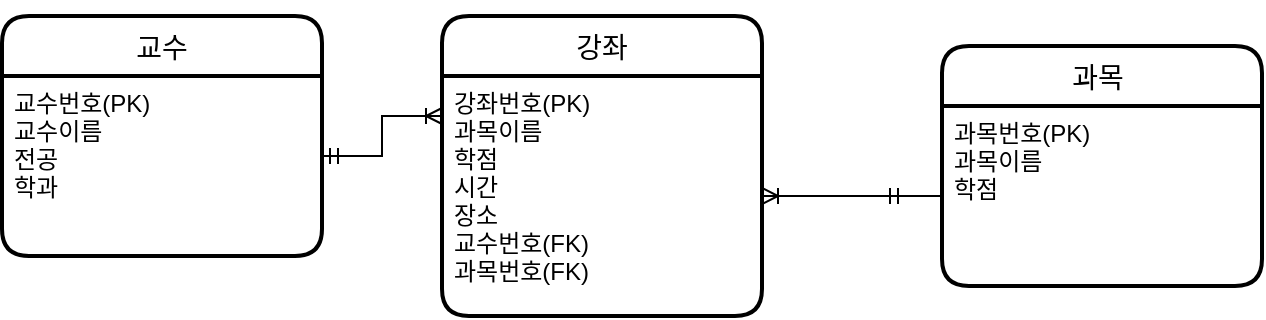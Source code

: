 <mxfile version="20.8.20" type="device"><diagram name="페이지-1" id="gQwv-RYJhW3X3PYsLCbU"><mxGraphModel dx="1434" dy="796" grid="1" gridSize="10" guides="1" tooltips="1" connect="1" arrows="1" fold="1" page="1" pageScale="1" pageWidth="827" pageHeight="1169" math="0" shadow="0"><root><mxCell id="0"/><mxCell id="1" parent="0"/><mxCell id="sLvXmPeCPsbeHz3-bdih-26" style="edgeStyle=orthogonalEdgeStyle;rounded=0;orthogonalLoop=1;jettySize=auto;html=1;exitX=0.75;exitY=0;exitDx=0;exitDy=0;" edge="1" parent="1" source="sLvXmPeCPsbeHz3-bdih-22" target="sLvXmPeCPsbeHz3-bdih-21"><mxGeometry relative="1" as="geometry"/></mxCell><mxCell id="sLvXmPeCPsbeHz3-bdih-17" value="교수" style="swimlane;childLayout=stackLayout;horizontal=1;startSize=30;horizontalStack=0;rounded=1;fontSize=14;fontStyle=0;strokeWidth=2;resizeParent=0;resizeLast=1;shadow=0;dashed=0;align=center;" vertex="1" parent="1"><mxGeometry x="100" y="210" width="160" height="120" as="geometry"/></mxCell><mxCell id="sLvXmPeCPsbeHz3-bdih-18" value="교수번호(PK)&#10;교수이름&#10;전공&#10;학과" style="align=left;strokeColor=none;fillColor=none;spacingLeft=4;fontSize=12;verticalAlign=top;resizable=0;rotatable=0;part=1;" vertex="1" parent="sLvXmPeCPsbeHz3-bdih-17"><mxGeometry y="30" width="160" height="90" as="geometry"/></mxCell><mxCell id="sLvXmPeCPsbeHz3-bdih-19" value="과목 " style="swimlane;childLayout=stackLayout;horizontal=1;startSize=30;horizontalStack=0;rounded=1;fontSize=14;fontStyle=0;strokeWidth=2;resizeParent=0;resizeLast=1;shadow=0;dashed=0;align=center;" vertex="1" parent="1"><mxGeometry x="570" y="225" width="160" height="120" as="geometry"/></mxCell><mxCell id="sLvXmPeCPsbeHz3-bdih-20" value="과목번호(PK)&#10;과목이름&#10;학점" style="align=left;strokeColor=none;fillColor=none;spacingLeft=4;fontSize=12;verticalAlign=top;resizable=0;rotatable=0;part=1;" vertex="1" parent="sLvXmPeCPsbeHz3-bdih-19"><mxGeometry y="30" width="160" height="90" as="geometry"/></mxCell><mxCell id="sLvXmPeCPsbeHz3-bdih-21" value="강좌" style="swimlane;childLayout=stackLayout;horizontal=1;startSize=30;horizontalStack=0;rounded=1;fontSize=14;fontStyle=0;strokeWidth=2;resizeParent=0;resizeLast=1;shadow=0;dashed=0;align=center;" vertex="1" parent="1"><mxGeometry x="320" y="210" width="160" height="150" as="geometry"/></mxCell><mxCell id="sLvXmPeCPsbeHz3-bdih-22" value="강좌번호(PK)&#10;과목이름&#10;학점&#10;시간&#10;장소&#10;교수번호(FK)&#10;과목번호(FK)" style="align=left;strokeColor=none;fillColor=none;spacingLeft=4;fontSize=12;verticalAlign=top;resizable=0;rotatable=0;part=1;" vertex="1" parent="sLvXmPeCPsbeHz3-bdih-21"><mxGeometry y="30" width="160" height="120" as="geometry"/></mxCell><mxCell id="sLvXmPeCPsbeHz3-bdih-25" value="" style="edgeStyle=entityRelationEdgeStyle;fontSize=12;html=1;endArrow=ERoneToMany;startArrow=ERmandOne;rounded=0;" edge="1" parent="1"><mxGeometry width="100" height="100" relative="1" as="geometry"><mxPoint x="260" y="280" as="sourcePoint"/><mxPoint x="320" y="260" as="targetPoint"/></mxGeometry></mxCell><mxCell id="sLvXmPeCPsbeHz3-bdih-27" value="" style="edgeStyle=entityRelationEdgeStyle;fontSize=12;html=1;endArrow=ERoneToMany;startArrow=ERmandOne;rounded=0;" edge="1" parent="1" target="sLvXmPeCPsbeHz3-bdih-22"><mxGeometry width="100" height="100" relative="1" as="geometry"><mxPoint x="540" y="300" as="sourcePoint"/><mxPoint x="510" y="280" as="targetPoint"/></mxGeometry></mxCell></root></mxGraphModel></diagram></mxfile>